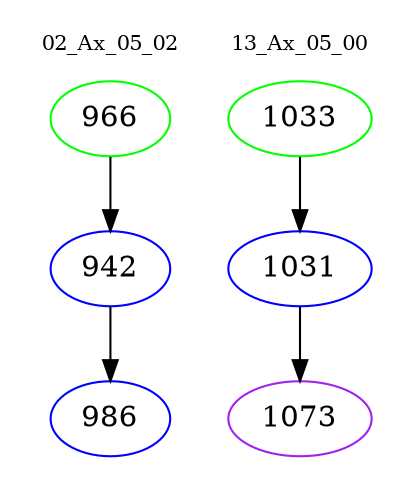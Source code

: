 digraph{
subgraph cluster_0 {
color = white
label = "02_Ax_05_02";
fontsize=10;
T0_966 [label="966", color="green"]
T0_966 -> T0_942 [color="black"]
T0_942 [label="942", color="blue"]
T0_942 -> T0_986 [color="black"]
T0_986 [label="986", color="blue"]
}
subgraph cluster_1 {
color = white
label = "13_Ax_05_00";
fontsize=10;
T1_1033 [label="1033", color="green"]
T1_1033 -> T1_1031 [color="black"]
T1_1031 [label="1031", color="blue"]
T1_1031 -> T1_1073 [color="black"]
T1_1073 [label="1073", color="purple"]
}
}
